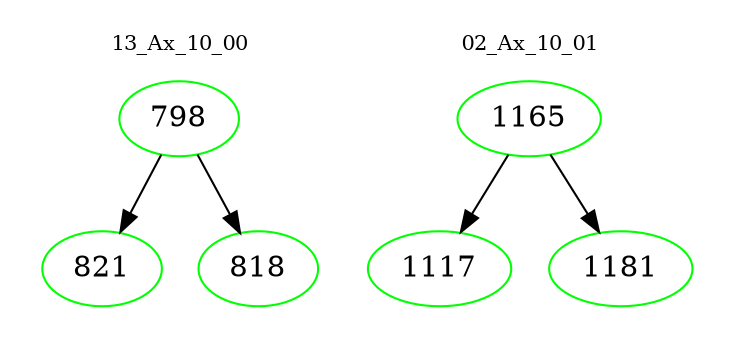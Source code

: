 digraph{
subgraph cluster_0 {
color = white
label = "13_Ax_10_00";
fontsize=10;
T0_798 [label="798", color="green"]
T0_798 -> T0_821 [color="black"]
T0_821 [label="821", color="green"]
T0_798 -> T0_818 [color="black"]
T0_818 [label="818", color="green"]
}
subgraph cluster_1 {
color = white
label = "02_Ax_10_01";
fontsize=10;
T1_1165 [label="1165", color="green"]
T1_1165 -> T1_1117 [color="black"]
T1_1117 [label="1117", color="green"]
T1_1165 -> T1_1181 [color="black"]
T1_1181 [label="1181", color="green"]
}
}
